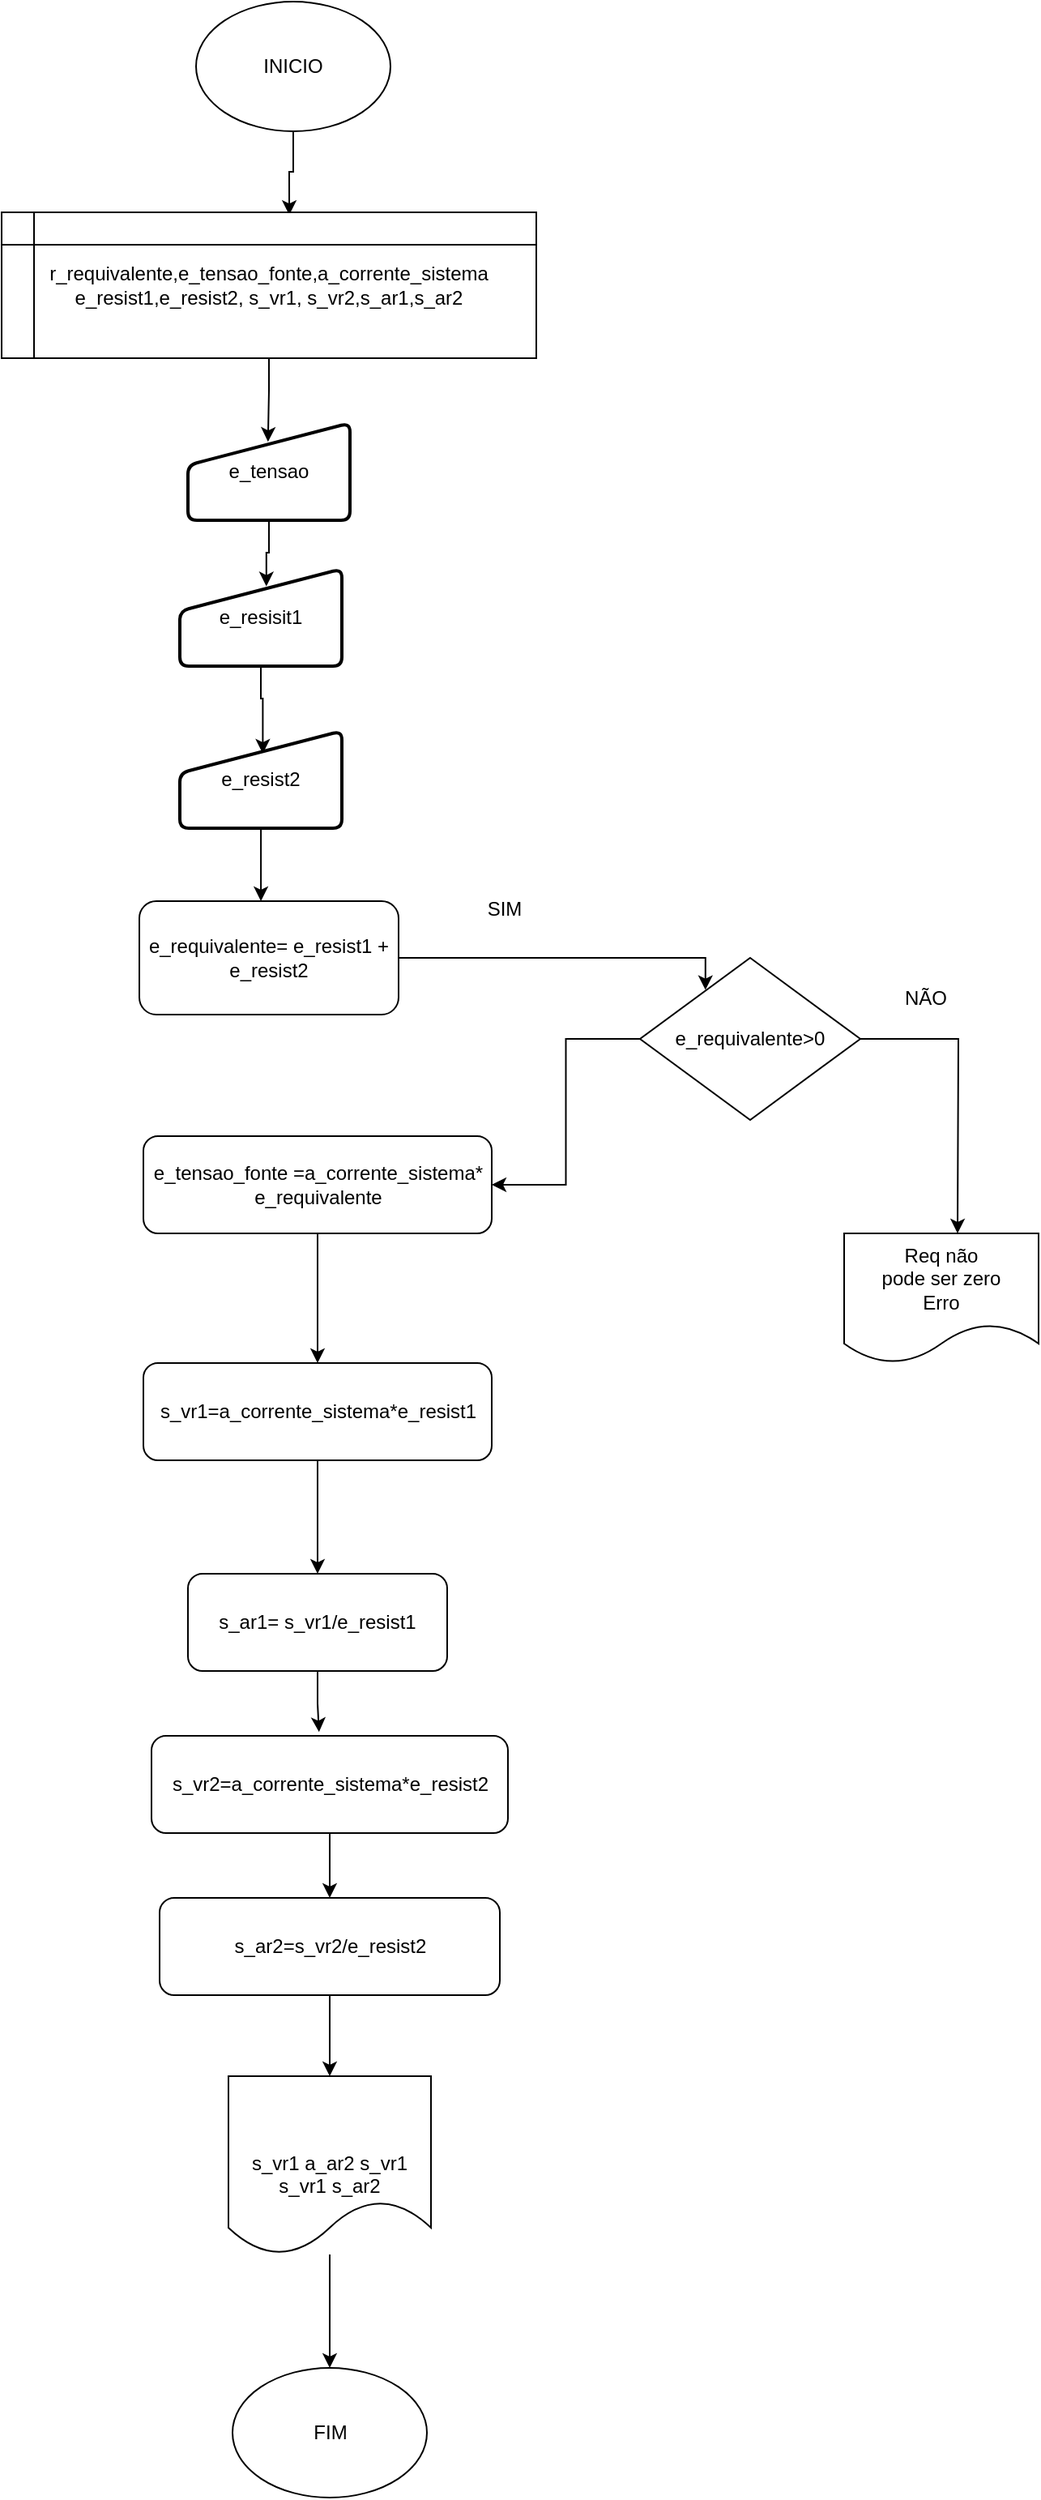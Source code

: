 <mxfile version="13.7.5" type="github">
  <diagram id="_6fXyQC-6P97kaKCTOUd" name="Page-1">
    <mxGraphModel dx="1015" dy="563" grid="1" gridSize="10" guides="1" tooltips="1" connect="1" arrows="1" fold="1" page="1" pageScale="1" pageWidth="827" pageHeight="1169" math="0" shadow="0">
      <root>
        <mxCell id="0" />
        <mxCell id="1" parent="0" />
        <mxCell id="dzLMPXvxp-8YID3QSZYI-5" style="edgeStyle=orthogonalEdgeStyle;rounded=0;orthogonalLoop=1;jettySize=auto;html=1;entryX=0.538;entryY=0.018;entryDx=0;entryDy=0;entryPerimeter=0;" parent="1" source="JGZQc_ETVHEaCk4bgyom-1" target="dzLMPXvxp-8YID3QSZYI-3" edge="1">
          <mxGeometry relative="1" as="geometry" />
        </mxCell>
        <mxCell id="JGZQc_ETVHEaCk4bgyom-1" value="INICIO" style="ellipse;whiteSpace=wrap;html=1;" parent="1" vertex="1">
          <mxGeometry x="150" y="20" width="120" height="80" as="geometry" />
        </mxCell>
        <mxCell id="dzLMPXvxp-8YID3QSZYI-8" style="edgeStyle=orthogonalEdgeStyle;rounded=0;orthogonalLoop=1;jettySize=auto;html=1;entryX=0.494;entryY=0.193;entryDx=0;entryDy=0;entryPerimeter=0;" parent="1" source="dzLMPXvxp-8YID3QSZYI-3" target="dzLMPXvxp-8YID3QSZYI-7" edge="1">
          <mxGeometry relative="1" as="geometry" />
        </mxCell>
        <mxCell id="dzLMPXvxp-8YID3QSZYI-3" value="r_requivalente,e_tensao_fonte,a_corrente_sistema e_resist1,e_resist2, s_vr1, s_vr2,s_ar1,s_ar2" style="shape=internalStorage;whiteSpace=wrap;html=1;backgroundOutline=1;" parent="1" vertex="1">
          <mxGeometry x="30" y="150" width="330" height="90" as="geometry" />
        </mxCell>
        <mxCell id="dzLMPXvxp-8YID3QSZYI-12" style="edgeStyle=orthogonalEdgeStyle;rounded=0;orthogonalLoop=1;jettySize=auto;html=1;entryX=0.512;entryY=0.233;entryDx=0;entryDy=0;entryPerimeter=0;" parent="1" source="dzLMPXvxp-8YID3QSZYI-6" target="dzLMPXvxp-8YID3QSZYI-10" edge="1">
          <mxGeometry relative="1" as="geometry" />
        </mxCell>
        <mxCell id="dzLMPXvxp-8YID3QSZYI-6" value="e_resisit1" style="html=1;strokeWidth=2;shape=manualInput;whiteSpace=wrap;rounded=1;size=26;arcSize=11;" parent="1" vertex="1">
          <mxGeometry x="140" y="370" width="100" height="60" as="geometry" />
        </mxCell>
        <mxCell id="dzLMPXvxp-8YID3QSZYI-9" style="edgeStyle=orthogonalEdgeStyle;rounded=0;orthogonalLoop=1;jettySize=auto;html=1;entryX=0.534;entryY=0.18;entryDx=0;entryDy=0;entryPerimeter=0;" parent="1" source="dzLMPXvxp-8YID3QSZYI-7" target="dzLMPXvxp-8YID3QSZYI-6" edge="1">
          <mxGeometry relative="1" as="geometry" />
        </mxCell>
        <mxCell id="dzLMPXvxp-8YID3QSZYI-7" value="e_tensao" style="html=1;strokeWidth=2;shape=manualInput;whiteSpace=wrap;rounded=1;size=26;arcSize=11;" parent="1" vertex="1">
          <mxGeometry x="145" y="280" width="100" height="60" as="geometry" />
        </mxCell>
        <mxCell id="dzLMPXvxp-8YID3QSZYI-15" style="edgeStyle=orthogonalEdgeStyle;rounded=0;orthogonalLoop=1;jettySize=auto;html=1;entryX=0.469;entryY=0;entryDx=0;entryDy=0;entryPerimeter=0;" parent="1" source="dzLMPXvxp-8YID3QSZYI-10" target="dzLMPXvxp-8YID3QSZYI-13" edge="1">
          <mxGeometry relative="1" as="geometry" />
        </mxCell>
        <mxCell id="dzLMPXvxp-8YID3QSZYI-10" value="e_resist2" style="html=1;strokeWidth=2;shape=manualInput;whiteSpace=wrap;rounded=1;size=26;arcSize=11;" parent="1" vertex="1">
          <mxGeometry x="140" y="470" width="100" height="60" as="geometry" />
        </mxCell>
        <mxCell id="dzLMPXvxp-8YID3QSZYI-40" style="edgeStyle=orthogonalEdgeStyle;rounded=0;orthogonalLoop=1;jettySize=auto;html=1;entryX=0.297;entryY=0.198;entryDx=0;entryDy=0;entryPerimeter=0;" parent="1" source="dzLMPXvxp-8YID3QSZYI-13" target="dzLMPXvxp-8YID3QSZYI-28" edge="1">
          <mxGeometry relative="1" as="geometry">
            <Array as="points">
              <mxPoint x="464" y="610" />
            </Array>
          </mxGeometry>
        </mxCell>
        <mxCell id="dzLMPXvxp-8YID3QSZYI-13" value="e_requivalente= e_resist1 + e_resist2" style="rounded=1;whiteSpace=wrap;html=1;" parent="1" vertex="1">
          <mxGeometry x="115" y="575" width="160" height="70" as="geometry" />
        </mxCell>
        <mxCell id="dzLMPXvxp-8YID3QSZYI-21" style="edgeStyle=orthogonalEdgeStyle;rounded=0;orthogonalLoop=1;jettySize=auto;html=1;entryX=0.5;entryY=0;entryDx=0;entryDy=0;" parent="1" source="dzLMPXvxp-8YID3QSZYI-16" target="dzLMPXvxp-8YID3QSZYI-20" edge="1">
          <mxGeometry relative="1" as="geometry" />
        </mxCell>
        <mxCell id="dzLMPXvxp-8YID3QSZYI-16" value="e_tensao_fonte =a_corrente_sistema* e_requivalente" style="rounded=1;whiteSpace=wrap;html=1;" parent="1" vertex="1">
          <mxGeometry x="117.5" y="720" width="215" height="60" as="geometry" />
        </mxCell>
        <mxCell id="dzLMPXvxp-8YID3QSZYI-22" style="edgeStyle=orthogonalEdgeStyle;rounded=0;orthogonalLoop=1;jettySize=auto;html=1;entryX=0.5;entryY=0;entryDx=0;entryDy=0;" parent="1" source="dzLMPXvxp-8YID3QSZYI-20" edge="1" target="dzLMPXvxp-8YID3QSZYI-23">
          <mxGeometry relative="1" as="geometry">
            <mxPoint x="225" y="830" as="targetPoint" />
          </mxGeometry>
        </mxCell>
        <mxCell id="dzLMPXvxp-8YID3QSZYI-20" value="s_vr1=a_corrente_sistema*e_resist1" style="rounded=1;whiteSpace=wrap;html=1;" parent="1" vertex="1">
          <mxGeometry x="117.5" y="860" width="215" height="60" as="geometry" />
        </mxCell>
        <mxCell id="hVp7x8Ihq9BXh0ouCUGb-6" style="edgeStyle=orthogonalEdgeStyle;rounded=0;orthogonalLoop=1;jettySize=auto;html=1;entryX=0.47;entryY=-0.039;entryDx=0;entryDy=0;entryPerimeter=0;" edge="1" parent="1" source="dzLMPXvxp-8YID3QSZYI-23" target="dzLMPXvxp-8YID3QSZYI-25">
          <mxGeometry relative="1" as="geometry" />
        </mxCell>
        <mxCell id="dzLMPXvxp-8YID3QSZYI-23" value="s_ar1= s_vr1/e_resist1" style="rounded=1;whiteSpace=wrap;html=1;" parent="1" vertex="1">
          <mxGeometry x="145" y="990" width="160" height="60" as="geometry" />
        </mxCell>
        <mxCell id="hVp7x8Ihq9BXh0ouCUGb-7" style="edgeStyle=orthogonalEdgeStyle;rounded=0;orthogonalLoop=1;jettySize=auto;html=1;entryX=0.5;entryY=0;entryDx=0;entryDy=0;" edge="1" parent="1" source="dzLMPXvxp-8YID3QSZYI-25" target="dzLMPXvxp-8YID3QSZYI-27">
          <mxGeometry relative="1" as="geometry" />
        </mxCell>
        <mxCell id="dzLMPXvxp-8YID3QSZYI-25" value="s_vr2=a_corrente_sistema*e_resist2" style="rounded=1;whiteSpace=wrap;html=1;" parent="1" vertex="1">
          <mxGeometry x="122.5" y="1090" width="220" height="60" as="geometry" />
        </mxCell>
        <mxCell id="hVp7x8Ihq9BXh0ouCUGb-8" style="edgeStyle=orthogonalEdgeStyle;rounded=0;orthogonalLoop=1;jettySize=auto;html=1;entryX=0.5;entryY=0;entryDx=0;entryDy=0;" edge="1" parent="1" source="dzLMPXvxp-8YID3QSZYI-27" target="hVp7x8Ihq9BXh0ouCUGb-2">
          <mxGeometry relative="1" as="geometry" />
        </mxCell>
        <mxCell id="dzLMPXvxp-8YID3QSZYI-27" value="s_ar2=s_vr2/e_resist2" style="rounded=1;whiteSpace=wrap;html=1;" parent="1" vertex="1">
          <mxGeometry x="127.5" y="1190" width="210" height="60" as="geometry" />
        </mxCell>
        <mxCell id="dzLMPXvxp-8YID3QSZYI-36" style="edgeStyle=orthogonalEdgeStyle;rounded=0;orthogonalLoop=1;jettySize=auto;html=1;entryX=1;entryY=0.5;entryDx=0;entryDy=0;" parent="1" source="dzLMPXvxp-8YID3QSZYI-28" target="dzLMPXvxp-8YID3QSZYI-16" edge="1">
          <mxGeometry relative="1" as="geometry" />
        </mxCell>
        <mxCell id="hVp7x8Ihq9BXh0ouCUGb-11" style="edgeStyle=orthogonalEdgeStyle;rounded=0;orthogonalLoop=1;jettySize=auto;html=1;" edge="1" parent="1" source="dzLMPXvxp-8YID3QSZYI-28">
          <mxGeometry relative="1" as="geometry">
            <mxPoint x="620" y="780" as="targetPoint" />
          </mxGeometry>
        </mxCell>
        <mxCell id="dzLMPXvxp-8YID3QSZYI-28" value="e_requivalente&amp;gt;0" style="rhombus;whiteSpace=wrap;html=1;" parent="1" vertex="1">
          <mxGeometry x="424" y="610" width="136" height="100" as="geometry" />
        </mxCell>
        <mxCell id="dzLMPXvxp-8YID3QSZYI-35" value="SIM" style="text;html=1;align=center;verticalAlign=middle;resizable=0;points=[];autosize=1;" parent="1" vertex="1">
          <mxGeometry x="320" y="570" width="40" height="20" as="geometry" />
        </mxCell>
        <mxCell id="dzLMPXvxp-8YID3QSZYI-37" value="NÃO" style="text;html=1;align=center;verticalAlign=middle;resizable=0;points=[];autosize=1;" parent="1" vertex="1">
          <mxGeometry x="580" y="625" width="40" height="20" as="geometry" />
        </mxCell>
        <mxCell id="dzLMPXvxp-8YID3QSZYI-43" value="FIM" style="ellipse;whiteSpace=wrap;html=1;" parent="1" vertex="1">
          <mxGeometry x="172.5" y="1480" width="120" height="80" as="geometry" />
        </mxCell>
        <mxCell id="hVp7x8Ihq9BXh0ouCUGb-9" style="edgeStyle=orthogonalEdgeStyle;rounded=0;orthogonalLoop=1;jettySize=auto;html=1;" edge="1" parent="1" source="hVp7x8Ihq9BXh0ouCUGb-2" target="dzLMPXvxp-8YID3QSZYI-43">
          <mxGeometry relative="1" as="geometry" />
        </mxCell>
        <mxCell id="hVp7x8Ihq9BXh0ouCUGb-2" value="&lt;font&gt;&lt;/font&gt;&lt;br&gt;&lt;br&gt;&lt;font&gt;&lt;br&gt; &lt;/font&gt;&lt;font&gt; s_vr1 a_ar2 s_vr1 s_vr1 s_ar2 &lt;/font&gt;&lt;font&gt;&lt;br&gt;&lt;/font&gt;" style="shape=document;whiteSpace=wrap;html=1;boundedLbl=1;" vertex="1" parent="1">
          <mxGeometry x="170" y="1300" width="125" height="110" as="geometry" />
        </mxCell>
        <mxCell id="hVp7x8Ihq9BXh0ouCUGb-10" value="&lt;font&gt;&lt;font&gt;&lt;font&gt;Req não&lt;br&gt;pode ser zero&lt;br&gt;&lt;/font&gt;&lt;font&gt;Erro&lt;/font&gt;&lt;/font&gt;&lt;br&gt;&lt;/font&gt;" style="shape=document;whiteSpace=wrap;html=1;boundedLbl=1;" vertex="1" parent="1">
          <mxGeometry x="550" y="780" width="120" height="80" as="geometry" />
        </mxCell>
      </root>
    </mxGraphModel>
  </diagram>
</mxfile>
